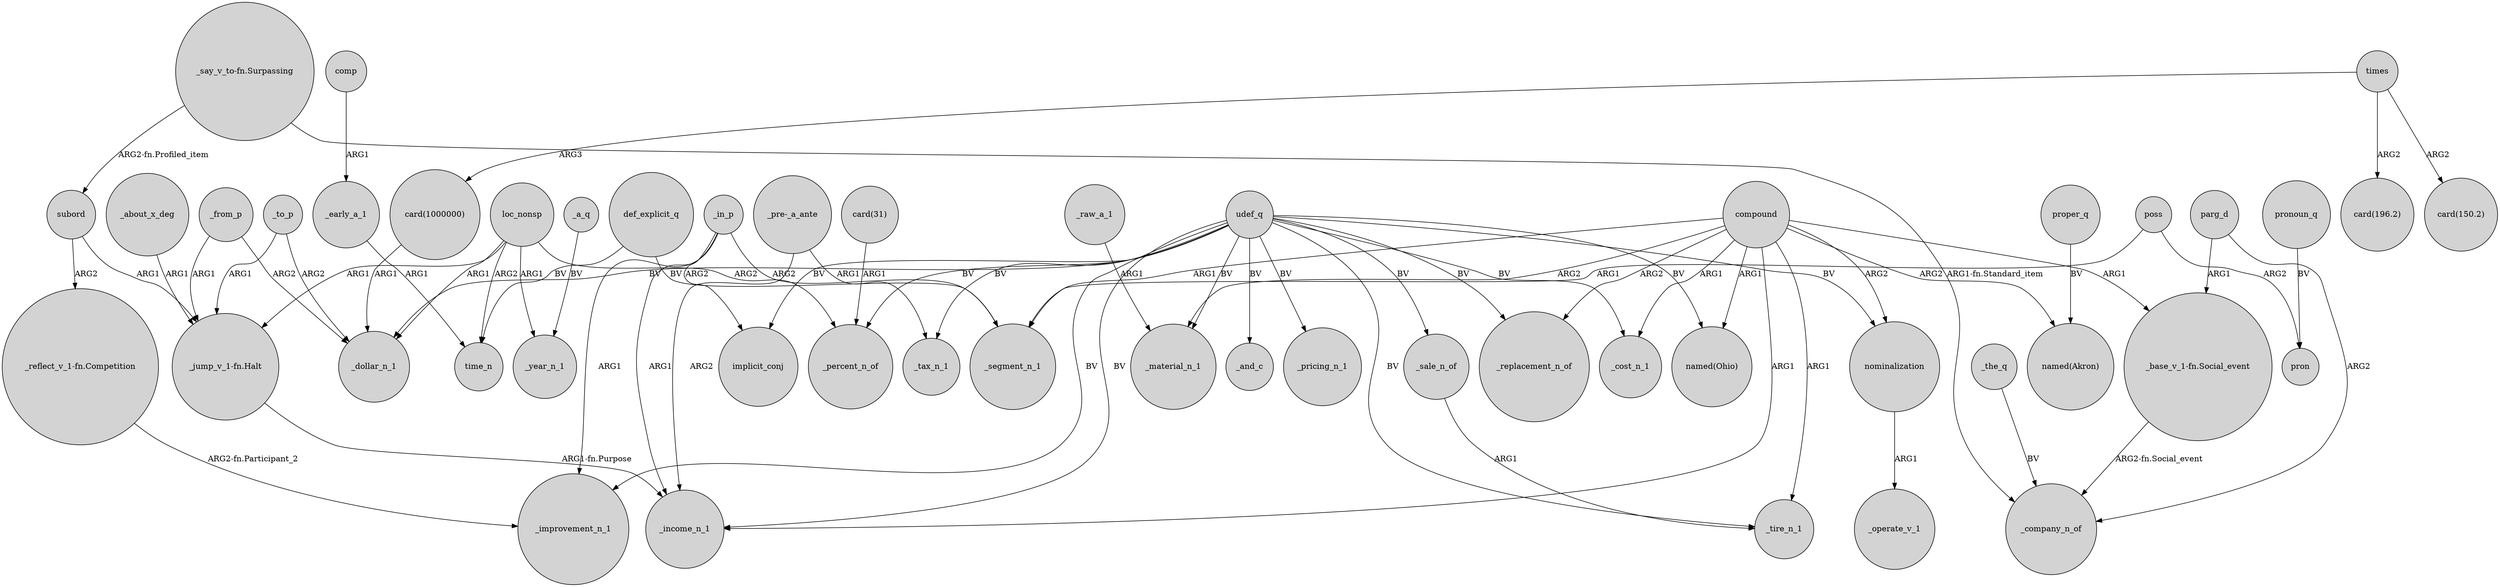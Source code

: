 digraph {
	node [shape=circle style=filled]
	_in_p -> _income_n_1 [label=ARG1]
	_early_a_1 -> time_n [label=ARG1]
	loc_nonsp -> _dollar_n_1 [label=ARG1]
	"card(31)" -> _percent_n_of [label=ARG1]
	udef_q -> _material_n_1 [label=BV]
	udef_q -> _improvement_n_1 [label=BV]
	_in_p -> _segment_n_1 [label=ARG2]
	"_say_v_to-fn.Surpassing" -> _company_n_of [label="ARG1-fn.Standard_item"]
	_about_x_deg -> "_jump_v_1-fn.Halt" [label=ARG1]
	udef_q -> _replacement_n_of [label=BV]
	loc_nonsp -> _year_n_1 [label=ARG1]
	compound -> _tire_n_1 [label=ARG1]
	compound -> _segment_n_1 [label=ARG1]
	subord -> "_jump_v_1-fn.Halt" [label=ARG1]
	udef_q -> _income_n_1 [label=BV]
	udef_q -> nominalization [label=BV]
	loc_nonsp -> "_jump_v_1-fn.Halt" [label=ARG1]
	udef_q -> _tax_n_1 [label=BV]
	nominalization -> _operate_v_1 [label=ARG1]
	times -> "card(1000000)" [label=ARG3]
	_in_p -> implicit_conj [label=ARG2]
	comp -> _early_a_1 [label=ARG1]
	parg_d -> _company_n_of [label=ARG2]
	udef_q -> _sale_n_of [label=BV]
	_to_p -> _dollar_n_1 [label=ARG2]
	_from_p -> "_jump_v_1-fn.Halt" [label=ARG1]
	times -> "card(196.2)" [label=ARG2]
	"_pre-_a_ante" -> _income_n_1 [label=ARG2]
	_a_q -> _year_n_1 [label=BV]
	compound -> "named(Ohio)" [label=ARG1]
	udef_q -> _and_c [label=BV]
	compound -> nominalization [label=ARG2]
	_sale_n_of -> _tire_n_1 [label=ARG1]
	pronoun_q -> pron [label=BV]
	udef_q -> "named(Ohio)" [label=BV]
	poss -> pron [label=ARG2]
	udef_q -> _pricing_n_1 [label=BV]
	"_jump_v_1-fn.Halt" -> _income_n_1 [label="ARG1-fn.Purpose"]
	compound -> _income_n_1 [label=ARG1]
	udef_q -> _percent_n_of [label=BV]
	compound -> _material_n_1 [label=ARG2]
	udef_q -> _dollar_n_1 [label=BV]
	"_say_v_to-fn.Surpassing" -> subord [label="ARG2-fn.Profiled_item"]
	def_explicit_q -> _segment_n_1 [label=BV]
	"card(1000000)" -> _dollar_n_1 [label=ARG1]
	compound -> "_base_v_1-fn.Social_event" [label=ARG1]
	compound -> _replacement_n_of [label=ARG2]
	"_reflect_v_1-fn.Competition" -> _improvement_n_1 [label="ARG2-fn.Participant_2"]
	compound -> "named(Akron)" [label=ARG2]
	_raw_a_1 -> _material_n_1 [label=ARG1]
	"_pre-_a_ante" -> _tax_n_1 [label=ARG1]
	parg_d -> "_base_v_1-fn.Social_event" [label=ARG1]
	def_explicit_q -> time_n [label=BV]
	_in_p -> _improvement_n_1 [label=ARG1]
	loc_nonsp -> time_n [label=ARG2]
	compound -> _cost_n_1 [label=ARG1]
	subord -> "_reflect_v_1-fn.Competition" [label=ARG2]
	_to_p -> "_jump_v_1-fn.Halt" [label=ARG1]
	proper_q -> "named(Akron)" [label=BV]
	_the_q -> _company_n_of [label=BV]
	udef_q -> _tire_n_1 [label=BV]
	udef_q -> implicit_conj [label=BV]
	_from_p -> _dollar_n_1 [label=ARG2]
	"_base_v_1-fn.Social_event" -> _company_n_of [label="ARG2-fn.Social_event"]
	poss -> _segment_n_1 [label=ARG1]
	times -> "card(150.2)" [label=ARG2]
	udef_q -> _cost_n_1 [label=BV]
	loc_nonsp -> _percent_n_of [label=ARG2]
}
